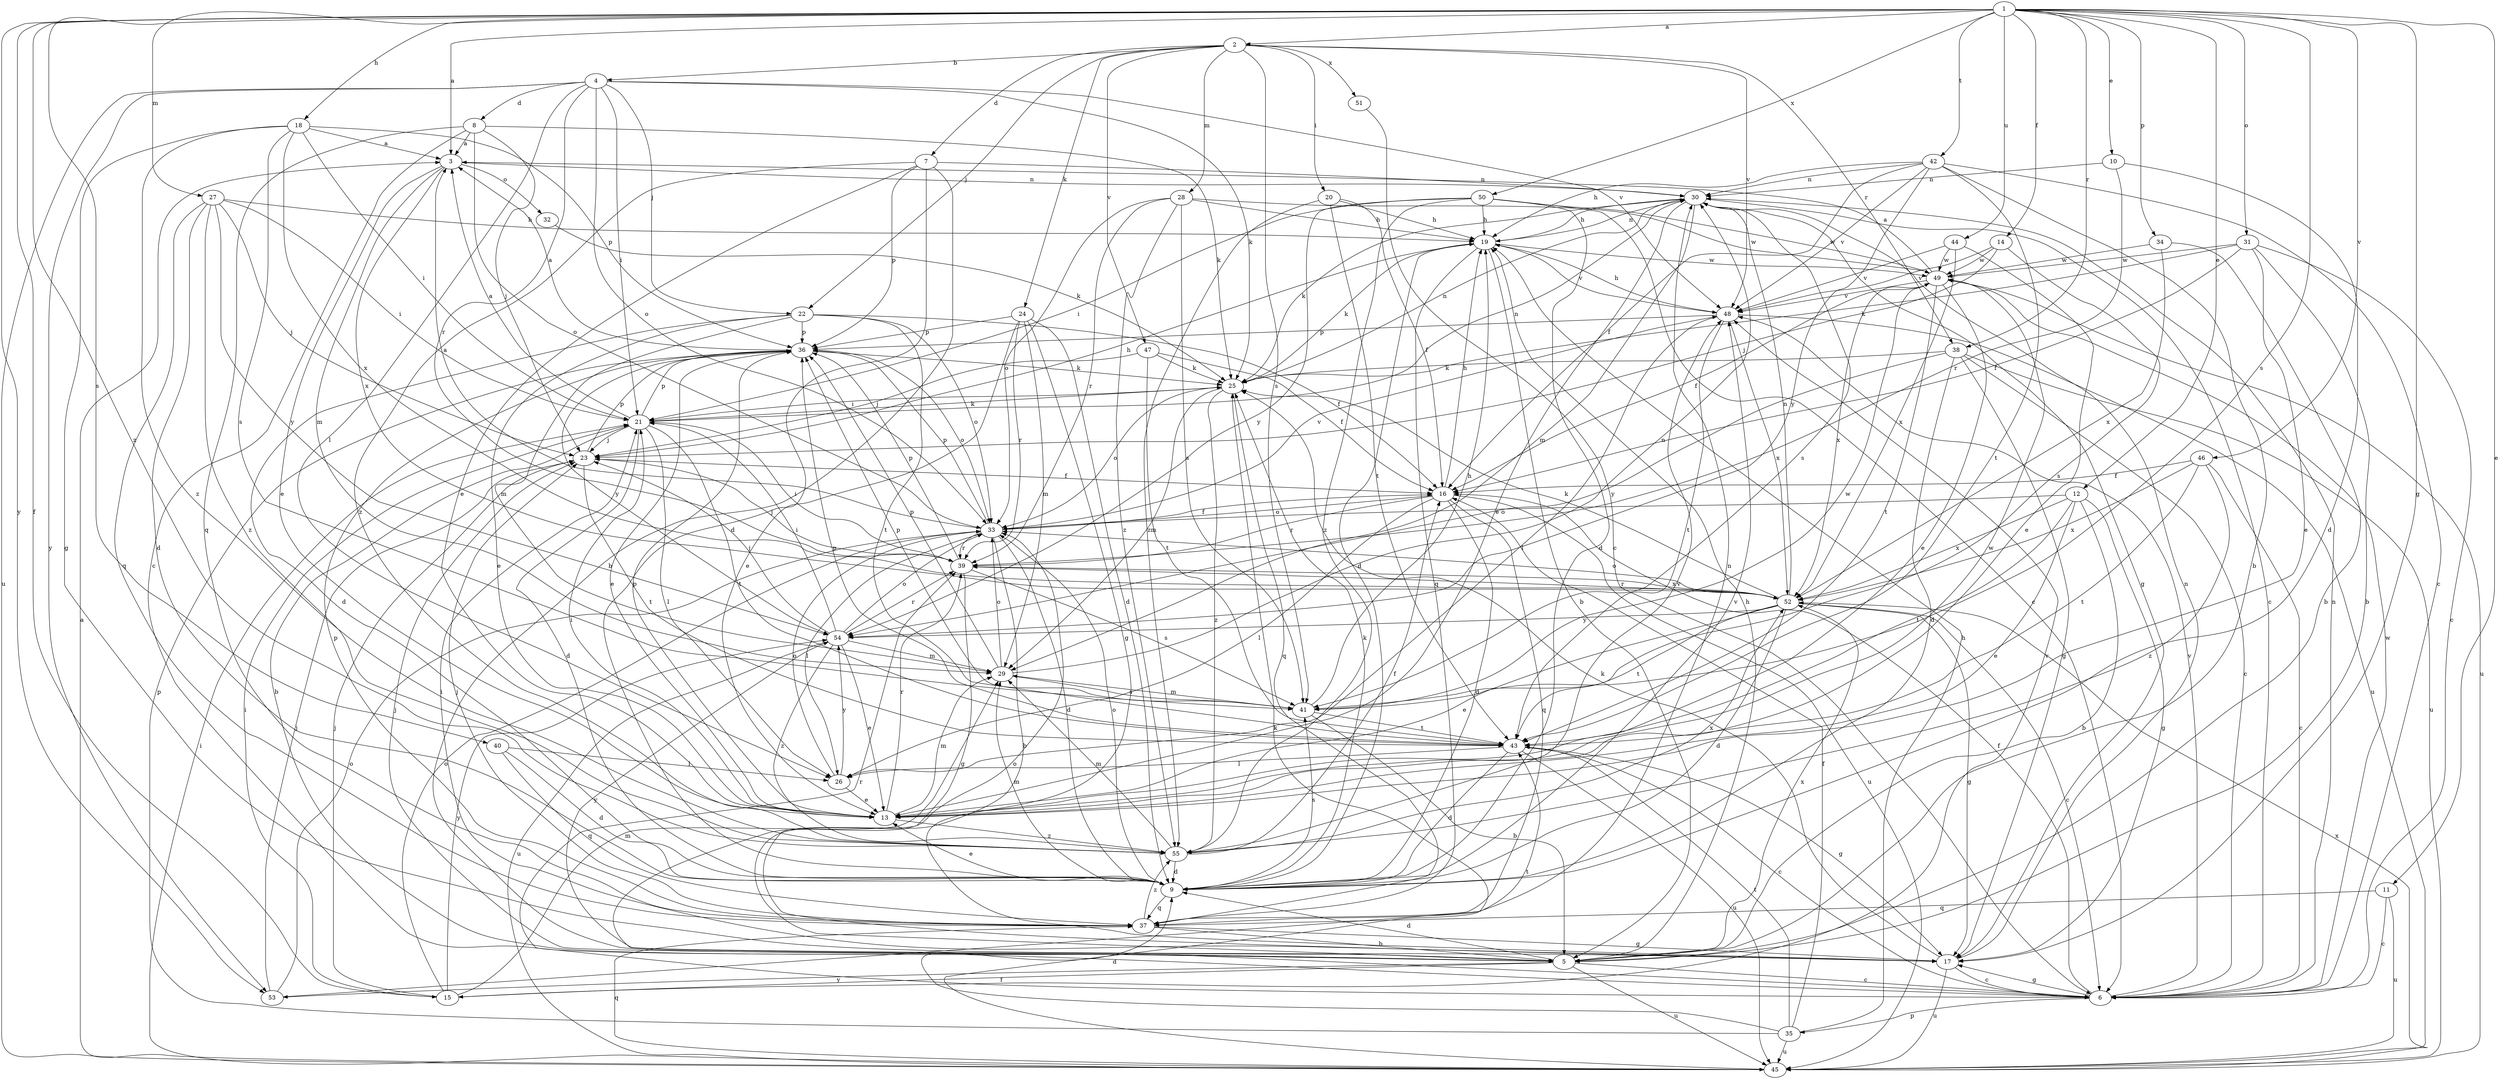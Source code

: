 strict digraph  {
	1 -> 2 [label=a];
	1 -> 3 [label=a];
	8 -> 3 [label=a];
	18 -> 3 [label=a];
	21 -> 3 [label=a];
	33 -> 3 [label=a];
	36 -> 3 [label=a];
	45 -> 3 [label=a];
	49 -> 3 [label=a];
	2 -> 4 [label=b];
	7 -> 5 [label=b];
	12 -> 5 [label=b];
	19 -> 5 [label=b];
	21 -> 5 [label=b];
	31 -> 5 [label=b];
	33 -> 5 [label=b];
	34 -> 5 [label=b];
	37 -> 5 [label=b];
	41 -> 5 [label=b];
	42 -> 5 [label=b];
	5 -> 6 [label=c];
	8 -> 6 [label=c];
	11 -> 6 [label=c];
	17 -> 6 [label=c];
	30 -> 6 [label=c];
	31 -> 6 [label=c];
	38 -> 6 [label=c];
	42 -> 6 [label=c];
	43 -> 6 [label=c];
	46 -> 6 [label=c];
	50 -> 6 [label=c];
	51 -> 6 [label=c];
	52 -> 6 [label=c];
	2 -> 7 [label=d];
	4 -> 8 [label=d];
	5 -> 9 [label=d];
	7 -> 9 [label=d];
	10 -> 9 [label=d];
	16 -> 9 [label=d];
	19 -> 9 [label=d];
	21 -> 9 [label=d];
	22 -> 9 [label=d];
	24 -> 9 [label=d];
	27 -> 9 [label=d];
	33 -> 9 [label=d];
	35 -> 9 [label=d];
	38 -> 9 [label=d];
	40 -> 9 [label=d];
	43 -> 9 [label=d];
	50 -> 9 [label=d];
	52 -> 9 [label=d];
	55 -> 9 [label=d];
	1 -> 10 [label=e];
	1 -> 11 [label=e];
	1 -> 12 [label=e];
	3 -> 13 [label=e];
	7 -> 13 [label=e];
	9 -> 13 [label=e];
	12 -> 13 [label=e];
	22 -> 13 [label=e];
	24 -> 13 [label=e];
	26 -> 13 [label=e];
	30 -> 13 [label=e];
	31 -> 13 [label=e];
	36 -> 13 [label=e];
	44 -> 13 [label=e];
	49 -> 13 [label=e];
	52 -> 13 [label=e];
	54 -> 13 [label=e];
	1 -> 14 [label=f];
	1 -> 15 [label=f];
	5 -> 15 [label=f];
	6 -> 16 [label=f];
	20 -> 16 [label=f];
	22 -> 16 [label=f];
	23 -> 16 [label=f];
	31 -> 16 [label=f];
	33 -> 16 [label=f];
	35 -> 16 [label=f];
	42 -> 16 [label=f];
	46 -> 16 [label=f];
	47 -> 16 [label=f];
	49 -> 16 [label=f];
	55 -> 16 [label=f];
	1 -> 17 [label=g];
	6 -> 17 [label=g];
	12 -> 17 [label=g];
	18 -> 17 [label=g];
	24 -> 17 [label=g];
	30 -> 17 [label=g];
	37 -> 17 [label=g];
	38 -> 17 [label=g];
	39 -> 17 [label=g];
	43 -> 17 [label=g];
	52 -> 17 [label=g];
	1 -> 18 [label=h];
	5 -> 19 [label=h];
	16 -> 19 [label=h];
	20 -> 19 [label=h];
	23 -> 19 [label=h];
	27 -> 19 [label=h];
	28 -> 19 [label=h];
	30 -> 19 [label=h];
	35 -> 19 [label=h];
	41 -> 19 [label=h];
	42 -> 19 [label=h];
	48 -> 19 [label=h];
	50 -> 19 [label=h];
	2 -> 20 [label=i];
	4 -> 21 [label=i];
	13 -> 21 [label=i];
	15 -> 21 [label=i];
	17 -> 21 [label=i];
	18 -> 21 [label=i];
	25 -> 21 [label=i];
	27 -> 21 [label=i];
	39 -> 21 [label=i];
	45 -> 21 [label=i];
	50 -> 21 [label=i];
	54 -> 21 [label=i];
	2 -> 22 [label=j];
	4 -> 22 [label=j];
	5 -> 23 [label=j];
	8 -> 23 [label=j];
	14 -> 23 [label=j];
	15 -> 23 [label=j];
	21 -> 23 [label=j];
	27 -> 23 [label=j];
	37 -> 23 [label=j];
	39 -> 23 [label=j];
	47 -> 23 [label=j];
	53 -> 23 [label=j];
	54 -> 23 [label=j];
	2 -> 24 [label=k];
	4 -> 25 [label=k];
	8 -> 25 [label=k];
	9 -> 25 [label=k];
	17 -> 25 [label=k];
	19 -> 25 [label=k];
	21 -> 25 [label=k];
	30 -> 25 [label=k];
	31 -> 25 [label=k];
	32 -> 25 [label=k];
	36 -> 25 [label=k];
	38 -> 25 [label=k];
	45 -> 25 [label=k];
	47 -> 25 [label=k];
	52 -> 25 [label=k];
	4 -> 26 [label=l];
	16 -> 26 [label=l];
	21 -> 26 [label=l];
	33 -> 26 [label=l];
	40 -> 26 [label=l];
	43 -> 26 [label=l];
	48 -> 26 [label=l];
	1 -> 27 [label=m];
	2 -> 28 [label=m];
	3 -> 29 [label=m];
	9 -> 29 [label=m];
	13 -> 29 [label=m];
	15 -> 29 [label=m];
	22 -> 29 [label=m];
	24 -> 29 [label=m];
	25 -> 29 [label=m];
	30 -> 29 [label=m];
	41 -> 29 [label=m];
	54 -> 29 [label=m];
	55 -> 29 [label=m];
	3 -> 30 [label=n];
	6 -> 30 [label=n];
	7 -> 30 [label=n];
	10 -> 30 [label=n];
	17 -> 30 [label=n];
	19 -> 30 [label=n];
	21 -> 30 [label=n];
	25 -> 30 [label=n];
	29 -> 30 [label=n];
	37 -> 30 [label=n];
	42 -> 30 [label=n];
	52 -> 30 [label=n];
	1 -> 31 [label=o];
	3 -> 32 [label=o];
	4 -> 33 [label=o];
	6 -> 33 [label=o];
	8 -> 33 [label=o];
	9 -> 33 [label=o];
	12 -> 33 [label=o];
	15 -> 33 [label=o];
	16 -> 33 [label=o];
	22 -> 33 [label=o];
	25 -> 33 [label=o];
	26 -> 33 [label=o];
	28 -> 33 [label=o];
	29 -> 33 [label=o];
	36 -> 33 [label=o];
	52 -> 33 [label=o];
	53 -> 33 [label=o];
	54 -> 33 [label=o];
	1 -> 34 [label=p];
	6 -> 35 [label=p];
	7 -> 36 [label=p];
	13 -> 36 [label=p];
	18 -> 36 [label=p];
	21 -> 36 [label=p];
	22 -> 36 [label=p];
	23 -> 36 [label=p];
	24 -> 36 [label=p];
	29 -> 36 [label=p];
	33 -> 36 [label=p];
	35 -> 36 [label=p];
	37 -> 36 [label=p];
	39 -> 36 [label=p];
	41 -> 36 [label=p];
	43 -> 36 [label=p];
	48 -> 36 [label=p];
	8 -> 37 [label=q];
	9 -> 37 [label=q];
	11 -> 37 [label=q];
	16 -> 37 [label=q];
	19 -> 37 [label=q];
	25 -> 37 [label=q];
	27 -> 37 [label=q];
	40 -> 37 [label=q];
	45 -> 37 [label=q];
	1 -> 38 [label=r];
	2 -> 38 [label=r];
	4 -> 39 [label=r];
	6 -> 39 [label=r];
	10 -> 39 [label=r];
	13 -> 39 [label=r];
	16 -> 39 [label=r];
	24 -> 39 [label=r];
	28 -> 39 [label=r];
	33 -> 39 [label=r];
	52 -> 39 [label=r];
	54 -> 39 [label=r];
	1 -> 40 [label=s];
	1 -> 41 [label=s];
	2 -> 41 [label=s];
	9 -> 41 [label=s];
	14 -> 41 [label=s];
	18 -> 41 [label=s];
	28 -> 41 [label=s];
	29 -> 41 [label=s];
	30 -> 41 [label=s];
	39 -> 41 [label=s];
	1 -> 42 [label=t];
	12 -> 43 [label=t];
	20 -> 43 [label=t];
	21 -> 43 [label=t];
	22 -> 43 [label=t];
	23 -> 43 [label=t];
	35 -> 43 [label=t];
	41 -> 43 [label=t];
	42 -> 43 [label=t];
	46 -> 43 [label=t];
	47 -> 43 [label=t];
	48 -> 43 [label=t];
	49 -> 43 [label=t];
	52 -> 43 [label=t];
	53 -> 43 [label=t];
	1 -> 44 [label=u];
	4 -> 45 [label=u];
	5 -> 45 [label=u];
	11 -> 45 [label=u];
	16 -> 45 [label=u];
	17 -> 45 [label=u];
	35 -> 45 [label=u];
	38 -> 45 [label=u];
	43 -> 45 [label=u];
	48 -> 45 [label=u];
	49 -> 45 [label=u];
	54 -> 45 [label=u];
	1 -> 46 [label=v];
	2 -> 47 [label=v];
	2 -> 48 [label=v];
	4 -> 48 [label=v];
	6 -> 48 [label=v];
	9 -> 48 [label=v];
	14 -> 48 [label=v];
	15 -> 48 [label=v];
	19 -> 48 [label=v];
	33 -> 48 [label=v];
	42 -> 48 [label=v];
	44 -> 48 [label=v];
	49 -> 48 [label=v];
	55 -> 48 [label=v];
	6 -> 49 [label=w];
	13 -> 49 [label=w];
	14 -> 49 [label=w];
	19 -> 49 [label=w];
	28 -> 49 [label=w];
	31 -> 49 [label=w];
	34 -> 49 [label=w];
	41 -> 49 [label=w];
	44 -> 49 [label=w];
	50 -> 49 [label=w];
	1 -> 50 [label=x];
	2 -> 51 [label=x];
	3 -> 52 [label=x];
	5 -> 52 [label=x];
	12 -> 52 [label=x];
	18 -> 52 [label=x];
	34 -> 52 [label=x];
	39 -> 52 [label=x];
	44 -> 52 [label=x];
	45 -> 52 [label=x];
	46 -> 52 [label=x];
	48 -> 52 [label=x];
	49 -> 52 [label=x];
	55 -> 52 [label=x];
	1 -> 53 [label=y];
	4 -> 53 [label=y];
	5 -> 53 [label=y];
	5 -> 54 [label=y];
	15 -> 54 [label=y];
	26 -> 54 [label=y];
	27 -> 54 [label=y];
	36 -> 54 [label=y];
	38 -> 54 [label=y];
	42 -> 54 [label=y];
	50 -> 54 [label=y];
	52 -> 54 [label=y];
	1 -> 55 [label=z];
	7 -> 55 [label=z];
	13 -> 55 [label=z];
	18 -> 55 [label=z];
	20 -> 55 [label=z];
	25 -> 55 [label=z];
	27 -> 55 [label=z];
	28 -> 55 [label=z];
	37 -> 55 [label=z];
	46 -> 55 [label=z];
	50 -> 55 [label=z];
	54 -> 55 [label=z];
}

